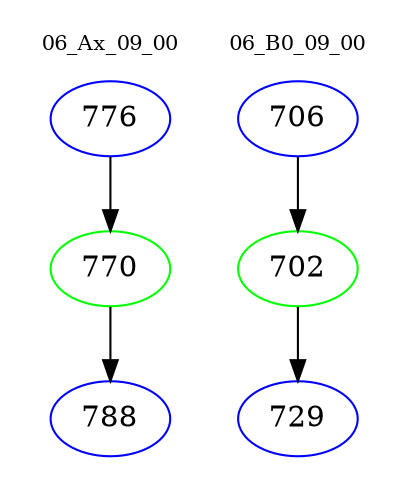 digraph{
subgraph cluster_0 {
color = white
label = "06_Ax_09_00";
fontsize=10;
T0_776 [label="776", color="blue"]
T0_776 -> T0_770 [color="black"]
T0_770 [label="770", color="green"]
T0_770 -> T0_788 [color="black"]
T0_788 [label="788", color="blue"]
}
subgraph cluster_1 {
color = white
label = "06_B0_09_00";
fontsize=10;
T1_706 [label="706", color="blue"]
T1_706 -> T1_702 [color="black"]
T1_702 [label="702", color="green"]
T1_702 -> T1_729 [color="black"]
T1_729 [label="729", color="blue"]
}
}
